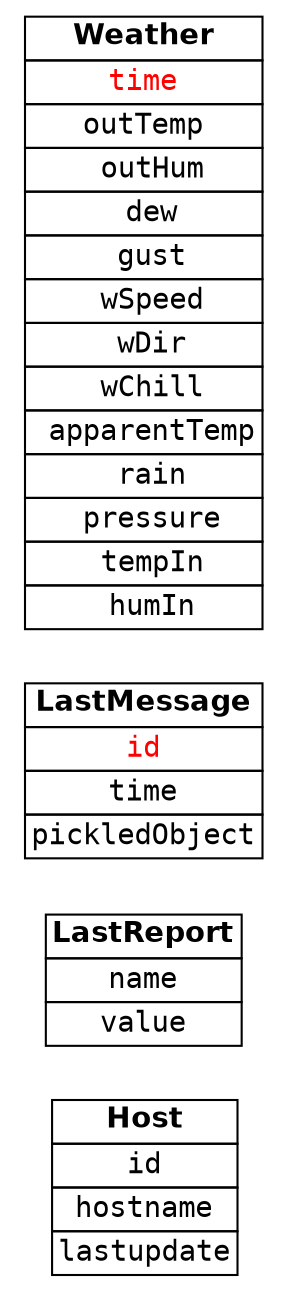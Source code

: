digraph g{
  rankdir=LR;
  node[shape=plaintext fontname="Courier"];
  Host[label=<
       <table border="0" cellborder="1" cellspacing="0">
       <tr><td><font face="Helvetica"><b>Host</b></font></td></tr>
       <tr><td port="id">id</td></tr>
       <tr><td>hostname</td></tr>
       <tr><td>lastupdate</td></tr>
       </table>>];

LastReport[label=<
       <table border="0" cellborder="1" cellspacing="0">
       <tr><td><font face="Helvetica"><b>LastReport</b></font></td></tr>
       <tr><td port="name">name</td></tr>
       <tr><td>value</td></tr>
       </table>>];

LastMessage[label=<
	    <table border="0" cellborder="1" cellspacing="0">
	    <tr><td><font face="Helvetica"><b>LastMessage</b></font></td></tr>
	    <tr><td port="id"><font color="red">id</font></td></tr>
	    <tr><td>time</td></tr>
	    <tr><td>pickledObject</td></tr>
	    </table>>]

Weather[label=<
	<table border="0" cellborder="1" cellspacing="0">
	<tr><td><font face="Helvetica"><b>Weather</b></font></td></tr>
	<tr><td port="time"><font color="red">time</font></td></tr>
	<tr><td> outTemp </td></tr>
	<tr><td> outHum</td></tr>
	<tr><td> dew</td></tr>
	<tr><td> gust</td></tr>
	<tr><td> wSpeed</td></tr>
	<tr><td> wDir</td></tr>
	<tr><td> wChill</td></tr>
	<tr><td> apparentTemp</td></tr>
	<tr><td> rain</td></tr>
	<tr><td> pressure</td></tr>
	<tr><td> tempIn</td></tr>
	<tr><td> humIn</td></tr>
	</table>>];

	    
	    
}